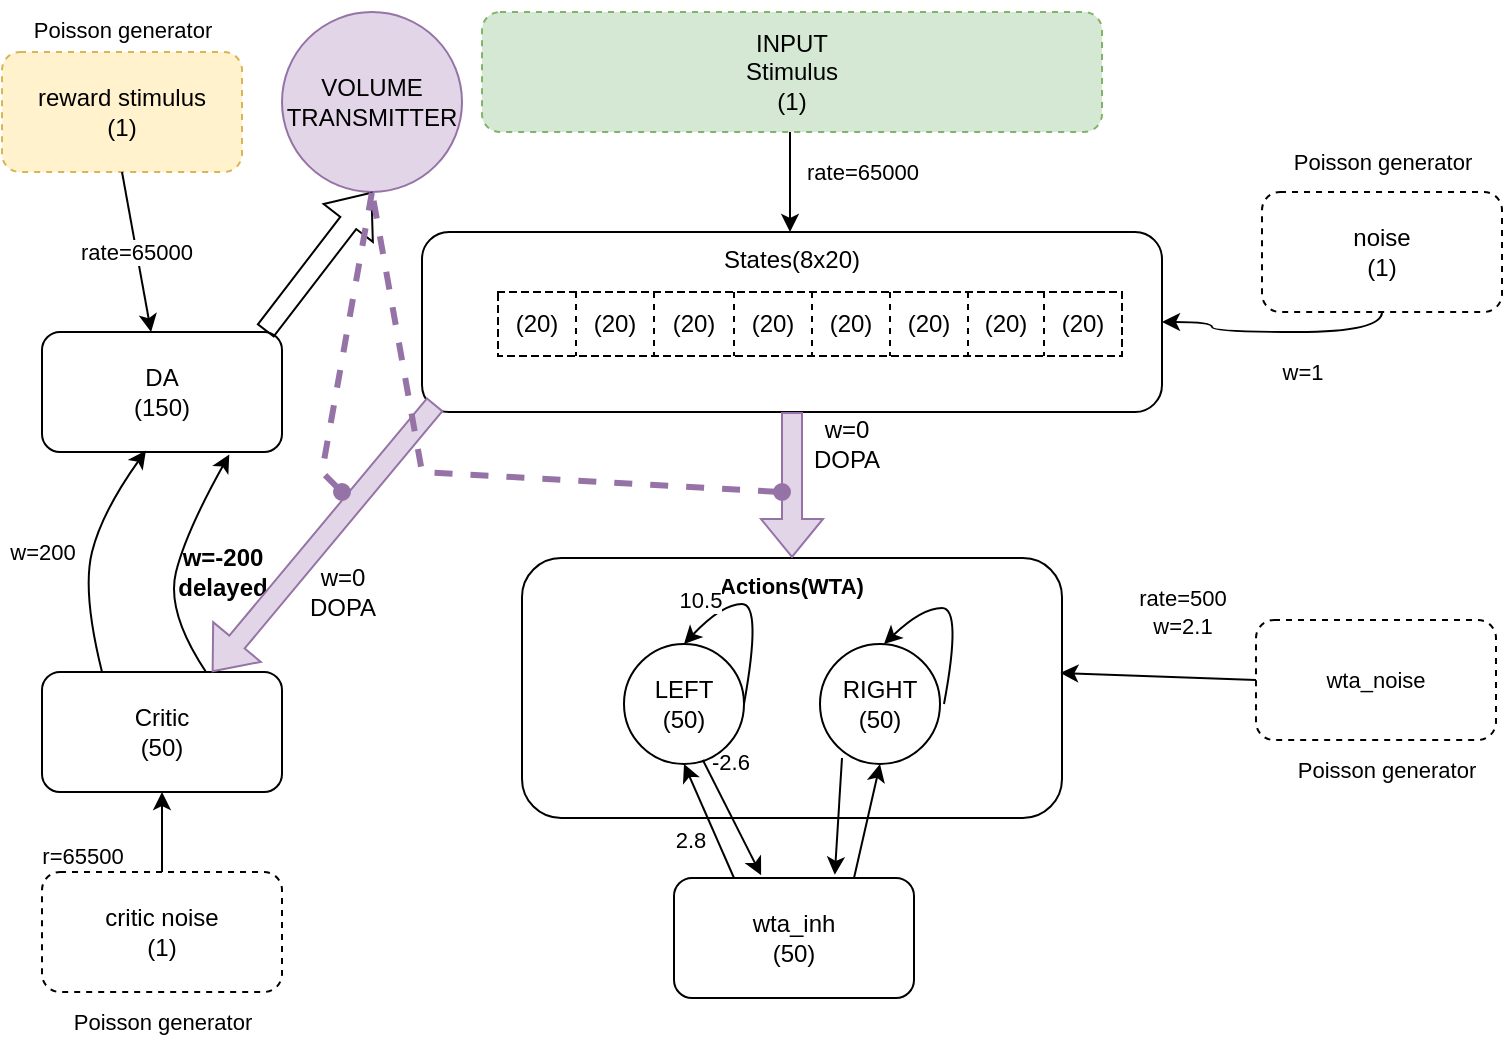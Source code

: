 <mxfile version="21.1.6" type="device">
  <diagram id="TqJKKpAt_f0XUR_mfn19" name="Page-1">
    <mxGraphModel dx="1050" dy="523" grid="1" gridSize="10" guides="1" tooltips="1" connect="1" arrows="1" fold="1" page="1" pageScale="1" pageWidth="827" pageHeight="1169" math="0" shadow="0">
      <root>
        <mxCell id="0" />
        <mxCell id="1" parent="0" />
        <mxCell id="GTqaI5zs6q6qDNkmL9B8-1" value="States(8x20)" style="rounded=1;whiteSpace=wrap;html=1;verticalAlign=top;" parent="1" vertex="1">
          <mxGeometry x="220" y="140" width="370" height="90" as="geometry" />
        </mxCell>
        <mxCell id="GTqaI5zs6q6qDNkmL9B8-18" value="" style="shape=table;html=1;whiteSpace=wrap;startSize=0;container=1;collapsible=0;childLayout=tableLayout;swimlaneLine=1;dashed=1;" parent="1" vertex="1">
          <mxGeometry x="258" y="170" width="312" height="32" as="geometry" />
        </mxCell>
        <mxCell id="GTqaI5zs6q6qDNkmL9B8-19" value="" style="shape=tableRow;horizontal=0;startSize=0;swimlaneHead=0;swimlaneBody=0;top=0;left=0;bottom=0;right=0;collapsible=0;dropTarget=0;fillColor=none;points=[[0,0.5],[1,0.5]];portConstraint=eastwest;" parent="GTqaI5zs6q6qDNkmL9B8-18" vertex="1">
          <mxGeometry width="312" height="32" as="geometry" />
        </mxCell>
        <mxCell id="ciOblWD0qd0sDOg3PJlo-4" value="(20)" style="shape=partialRectangle;html=1;whiteSpace=wrap;connectable=0;fillColor=none;top=0;left=0;bottom=0;right=0;overflow=hidden;" vertex="1" parent="GTqaI5zs6q6qDNkmL9B8-19">
          <mxGeometry width="39" height="32" as="geometry">
            <mxRectangle width="39" height="32" as="alternateBounds" />
          </mxGeometry>
        </mxCell>
        <mxCell id="ciOblWD0qd0sDOg3PJlo-5" value="(20)" style="shape=partialRectangle;html=1;whiteSpace=wrap;connectable=0;fillColor=none;top=0;left=0;bottom=0;right=0;overflow=hidden;" vertex="1" parent="GTqaI5zs6q6qDNkmL9B8-19">
          <mxGeometry x="39" width="39" height="32" as="geometry">
            <mxRectangle width="39" height="32" as="alternateBounds" />
          </mxGeometry>
        </mxCell>
        <mxCell id="ciOblWD0qd0sDOg3PJlo-6" value="(20)" style="shape=partialRectangle;html=1;whiteSpace=wrap;connectable=0;fillColor=none;top=0;left=0;bottom=0;right=0;overflow=hidden;" vertex="1" parent="GTqaI5zs6q6qDNkmL9B8-19">
          <mxGeometry x="78" width="40" height="32" as="geometry">
            <mxRectangle width="40" height="32" as="alternateBounds" />
          </mxGeometry>
        </mxCell>
        <mxCell id="ciOblWD0qd0sDOg3PJlo-3" value="(20)" style="shape=partialRectangle;html=1;whiteSpace=wrap;connectable=0;fillColor=none;top=0;left=0;bottom=0;right=0;overflow=hidden;" vertex="1" parent="GTqaI5zs6q6qDNkmL9B8-19">
          <mxGeometry x="118" width="39" height="32" as="geometry">
            <mxRectangle width="39" height="32" as="alternateBounds" />
          </mxGeometry>
        </mxCell>
        <mxCell id="GTqaI5zs6q6qDNkmL9B8-20" value="(20)" style="shape=partialRectangle;html=1;whiteSpace=wrap;connectable=0;fillColor=none;top=0;left=0;bottom=0;right=0;overflow=hidden;" parent="GTqaI5zs6q6qDNkmL9B8-19" vertex="1">
          <mxGeometry x="157" width="39" height="32" as="geometry">
            <mxRectangle width="39" height="32" as="alternateBounds" />
          </mxGeometry>
        </mxCell>
        <mxCell id="GTqaI5zs6q6qDNkmL9B8-21" value="(20)" style="shape=partialRectangle;html=1;whiteSpace=wrap;connectable=0;fillColor=none;top=0;left=0;bottom=0;right=0;overflow=hidden;" parent="GTqaI5zs6q6qDNkmL9B8-19" vertex="1">
          <mxGeometry x="196" width="39" height="32" as="geometry">
            <mxRectangle width="39" height="32" as="alternateBounds" />
          </mxGeometry>
        </mxCell>
        <mxCell id="GTqaI5zs6q6qDNkmL9B8-22" value="(20)" style="shape=partialRectangle;html=1;whiteSpace=wrap;connectable=0;fillColor=none;top=0;left=0;bottom=0;right=0;overflow=hidden;" parent="GTqaI5zs6q6qDNkmL9B8-19" vertex="1">
          <mxGeometry x="235" width="38" height="32" as="geometry">
            <mxRectangle width="38" height="32" as="alternateBounds" />
          </mxGeometry>
        </mxCell>
        <mxCell id="GTqaI5zs6q6qDNkmL9B8-44" value="(20)" style="shape=partialRectangle;html=1;whiteSpace=wrap;connectable=0;fillColor=none;top=0;left=0;bottom=0;right=0;overflow=hidden;" parent="GTqaI5zs6q6qDNkmL9B8-19" vertex="1">
          <mxGeometry x="273" width="39" height="32" as="geometry">
            <mxRectangle width="39" height="32" as="alternateBounds" />
          </mxGeometry>
        </mxCell>
        <mxCell id="GTqaI5zs6q6qDNkmL9B8-52" value="noise&lt;br&gt;(1)" style="rounded=1;whiteSpace=wrap;html=1;dashed=1;" parent="1" vertex="1">
          <mxGeometry x="640" y="120" width="120" height="60" as="geometry" />
        </mxCell>
        <mxCell id="GTqaI5zs6q6qDNkmL9B8-56" value="&lt;span style=&quot;color: rgb(0, 0, 0); font-family: Helvetica; font-size: 11px; font-style: normal; font-variant-ligatures: normal; font-variant-caps: normal; font-weight: 400; letter-spacing: normal; orphans: 2; text-align: center; text-indent: 0px; text-transform: none; widows: 2; word-spacing: 0px; -webkit-text-stroke-width: 0px; text-decoration-thickness: initial; text-decoration-style: initial; text-decoration-color: initial; float: none; display: inline !important;&quot;&gt;rate=65000&lt;/span&gt;" style="rounded=1;orthogonalLoop=1;jettySize=auto;html=1;entryX=0.5;entryY=0;entryDx=0;entryDy=0;labelBackgroundColor=none;" parent="1" edge="1">
          <mxGeometry x="-0.2" y="36" relative="1" as="geometry">
            <mxPoint x="404" y="90" as="sourcePoint" />
            <mxPoint x="404" y="140" as="targetPoint" />
            <mxPoint as="offset" />
          </mxGeometry>
        </mxCell>
        <mxCell id="GTqaI5zs6q6qDNkmL9B8-55" value="INPUT&lt;br&gt;Stimulus&lt;br&gt;(1)" style="rounded=1;whiteSpace=wrap;html=1;dashed=1;fillColor=#d5e8d4;strokeColor=#82b366;" parent="1" vertex="1">
          <mxGeometry x="250" y="30" width="310" height="60" as="geometry" />
        </mxCell>
        <mxCell id="GTqaI5zs6q6qDNkmL9B8-58" value="reward stimulus&lt;br&gt;(1)" style="rounded=1;whiteSpace=wrap;html=1;dashed=1;fillColor=#fff2cc;strokeColor=#d6b656;" parent="1" vertex="1">
          <mxGeometry x="10" y="50" width="120" height="60" as="geometry" />
        </mxCell>
        <mxCell id="GTqaI5zs6q6qDNkmL9B8-59" value="DA&lt;br&gt;(150)" style="rounded=1;whiteSpace=wrap;html=1;" parent="1" vertex="1">
          <mxGeometry x="30" y="190" width="120" height="60" as="geometry" />
        </mxCell>
        <mxCell id="GTqaI5zs6q6qDNkmL9B8-60" value="VOLUME&lt;br&gt;TRANSMITTER" style="ellipse;whiteSpace=wrap;html=1;aspect=fixed;fillColor=#e1d5e7;strokeColor=#9673a6;" parent="1" vertex="1">
          <mxGeometry x="150" y="30" width="90" height="90" as="geometry" />
        </mxCell>
        <mxCell id="GTqaI5zs6q6qDNkmL9B8-61" value="Critic&lt;br&gt;(50)" style="rounded=1;whiteSpace=wrap;html=1;" parent="1" vertex="1">
          <mxGeometry x="30" y="360" width="120" height="60" as="geometry" />
        </mxCell>
        <mxCell id="GTqaI5zs6q6qDNkmL9B8-62" value="critic noise&lt;br&gt;(1)" style="rounded=1;whiteSpace=wrap;html=1;dashed=1;" parent="1" vertex="1">
          <mxGeometry x="30" y="460" width="120" height="60" as="geometry" />
        </mxCell>
        <mxCell id="GTqaI5zs6q6qDNkmL9B8-63" value="&lt;font size=&quot;1&quot; style=&quot;&quot;&gt;&lt;b style=&quot;font-size: 11px;&quot;&gt;Actions(WTA)&lt;/b&gt;&lt;/font&gt;" style="rounded=1;whiteSpace=wrap;html=1;verticalAlign=top;" parent="1" vertex="1">
          <mxGeometry x="270" y="303" width="270" height="130" as="geometry" />
        </mxCell>
        <mxCell id="GTqaI5zs6q6qDNkmL9B8-64" value="LEFT&lt;br&gt;(50)" style="ellipse;whiteSpace=wrap;html=1;aspect=fixed;verticalAlign=middle;" parent="1" vertex="1">
          <mxGeometry x="321" y="346" width="60" height="60" as="geometry" />
        </mxCell>
        <mxCell id="GTqaI5zs6q6qDNkmL9B8-67" value="RIGHT&lt;br&gt;(50)" style="ellipse;whiteSpace=wrap;html=1;aspect=fixed;verticalAlign=middle;" parent="1" vertex="1">
          <mxGeometry x="419" y="346" width="60" height="60" as="geometry" />
        </mxCell>
        <mxCell id="GTqaI5zs6q6qDNkmL9B8-71" value="" style="curved=1;endArrow=classic;html=1;rounded=0;exitX=1;exitY=0.5;exitDx=0;exitDy=0;entryX=0.5;entryY=0;entryDx=0;entryDy=0;" parent="1" source="GTqaI5zs6q6qDNkmL9B8-64" target="GTqaI5zs6q6qDNkmL9B8-64" edge="1">
          <mxGeometry width="50" height="50" relative="1" as="geometry">
            <mxPoint x="356" y="335" as="sourcePoint" />
            <mxPoint x="406" y="285" as="targetPoint" />
            <Array as="points">
              <mxPoint x="390" y="326" />
              <mxPoint x="370" y="326" />
            </Array>
          </mxGeometry>
        </mxCell>
        <mxCell id="GTqaI5zs6q6qDNkmL9B8-72" value="10.5" style="edgeLabel;html=1;align=center;verticalAlign=middle;resizable=0;points=[];" parent="GTqaI5zs6q6qDNkmL9B8-71" vertex="1" connectable="0">
          <mxGeometry x="-0.171" y="2" relative="1" as="geometry">
            <mxPoint x="-28" y="-12" as="offset" />
          </mxGeometry>
        </mxCell>
        <mxCell id="GTqaI5zs6q6qDNkmL9B8-77" value="" style="curved=1;endArrow=classic;html=1;rounded=0;" parent="1" edge="1">
          <mxGeometry width="50" height="50" relative="1" as="geometry">
            <mxPoint x="481" y="376" as="sourcePoint" />
            <mxPoint x="451" y="346" as="targetPoint" />
            <Array as="points">
              <mxPoint x="490" y="328" />
              <mxPoint x="470" y="328" />
            </Array>
          </mxGeometry>
        </mxCell>
        <mxCell id="GTqaI5zs6q6qDNkmL9B8-81" value="wta_inh&lt;br&gt;(50)" style="rounded=1;whiteSpace=wrap;html=1;" parent="1" vertex="1">
          <mxGeometry x="346" y="463" width="120" height="60" as="geometry" />
        </mxCell>
        <mxCell id="GTqaI5zs6q6qDNkmL9B8-84" value="2.8" style="endArrow=classic;html=1;rounded=0;exitX=0.25;exitY=0;exitDx=0;exitDy=0;entryX=0.5;entryY=1;entryDx=0;entryDy=0;labelBackgroundColor=none;" parent="1" source="GTqaI5zs6q6qDNkmL9B8-81" target="GTqaI5zs6q6qDNkmL9B8-64" edge="1">
          <mxGeometry x="-0.138" y="12" width="50" height="50" relative="1" as="geometry">
            <mxPoint x="400" y="323" as="sourcePoint" />
            <mxPoint x="450" y="273" as="targetPoint" />
            <mxPoint y="1" as="offset" />
          </mxGeometry>
        </mxCell>
        <mxCell id="GTqaI5zs6q6qDNkmL9B8-86" value="" style="endArrow=classic;html=1;rounded=0;exitX=0.75;exitY=0;exitDx=0;exitDy=0;entryX=0.5;entryY=1;entryDx=0;entryDy=0;" parent="1" source="GTqaI5zs6q6qDNkmL9B8-81" target="GTqaI5zs6q6qDNkmL9B8-67" edge="1">
          <mxGeometry width="50" height="50" relative="1" as="geometry">
            <mxPoint x="370" y="463" as="sourcePoint" />
            <mxPoint x="361" y="403" as="targetPoint" />
          </mxGeometry>
        </mxCell>
        <mxCell id="GTqaI5zs6q6qDNkmL9B8-88" value="" style="endArrow=classic;html=1;rounded=0;exitX=0.657;exitY=0.967;exitDx=0;exitDy=0;exitPerimeter=0;entryX=0.363;entryY=-0.023;entryDx=0;entryDy=0;entryPerimeter=0;" parent="1" source="GTqaI5zs6q6qDNkmL9B8-64" target="GTqaI5zs6q6qDNkmL9B8-81" edge="1">
          <mxGeometry width="50" height="50" relative="1" as="geometry">
            <mxPoint x="400" y="323" as="sourcePoint" />
            <mxPoint x="450" y="273" as="targetPoint" />
          </mxGeometry>
        </mxCell>
        <mxCell id="GTqaI5zs6q6qDNkmL9B8-100" value="-2.6" style="edgeLabel;html=1;align=center;verticalAlign=middle;resizable=0;points=[];fontSize=11;labelBackgroundColor=none;" parent="GTqaI5zs6q6qDNkmL9B8-88" vertex="1" connectable="0">
          <mxGeometry x="-0.531" y="3" relative="1" as="geometry">
            <mxPoint x="4" y="-11" as="offset" />
          </mxGeometry>
        </mxCell>
        <mxCell id="GTqaI5zs6q6qDNkmL9B8-90" value="" style="endArrow=classic;html=1;rounded=0;entryX=0.67;entryY=-0.027;entryDx=0;entryDy=0;entryPerimeter=0;" parent="1" target="GTqaI5zs6q6qDNkmL9B8-81" edge="1">
          <mxGeometry width="50" height="50" relative="1" as="geometry">
            <mxPoint x="430" y="403" as="sourcePoint" />
            <mxPoint x="381.64" y="462.22" as="targetPoint" />
          </mxGeometry>
        </mxCell>
        <mxCell id="GTqaI5zs6q6qDNkmL9B8-92" value="r=65500" style="endArrow=classic;html=1;rounded=0;entryX=0.5;entryY=1;entryDx=0;entryDy=0;exitX=0.5;exitY=0;exitDx=0;exitDy=0;labelBackgroundColor=none;" parent="1" source="GTqaI5zs6q6qDNkmL9B8-62" target="GTqaI5zs6q6qDNkmL9B8-61" edge="1">
          <mxGeometry x="-0.6" y="40" width="50" height="50" relative="1" as="geometry">
            <mxPoint x="390" y="470" as="sourcePoint" />
            <mxPoint x="440" y="420" as="targetPoint" />
            <mxPoint as="offset" />
          </mxGeometry>
        </mxCell>
        <mxCell id="GTqaI5zs6q6qDNkmL9B8-93" value="" style="shape=flexArrow;endArrow=classic;html=1;rounded=0;exitX=0.93;exitY=-0.007;exitDx=0;exitDy=0;entryX=0.5;entryY=1;entryDx=0;entryDy=0;exitPerimeter=0;" parent="1" source="GTqaI5zs6q6qDNkmL9B8-59" target="GTqaI5zs6q6qDNkmL9B8-60" edge="1">
          <mxGeometry width="50" height="50" relative="1" as="geometry">
            <mxPoint x="390" y="430" as="sourcePoint" />
            <mxPoint x="130" y="170" as="targetPoint" />
          </mxGeometry>
        </mxCell>
        <mxCell id="GTqaI5zs6q6qDNkmL9B8-94" value="rate=65000" style="endArrow=classic;html=1;rounded=0;exitX=0.5;exitY=1;exitDx=0;exitDy=0;" parent="1" source="GTqaI5zs6q6qDNkmL9B8-58" target="GTqaI5zs6q6qDNkmL9B8-59" edge="1">
          <mxGeometry width="50" height="50" relative="1" as="geometry">
            <mxPoint x="390" y="330" as="sourcePoint" />
            <mxPoint x="440" y="280" as="targetPoint" />
          </mxGeometry>
        </mxCell>
        <mxCell id="GTqaI5zs6q6qDNkmL9B8-96" value="w=200" style="curved=1;endArrow=classic;html=1;rounded=0;exitX=0.25;exitY=0;exitDx=0;exitDy=0;entryX=0.433;entryY=0.987;entryDx=0;entryDy=0;entryPerimeter=0;labelBackgroundColor=none;" parent="1" source="GTqaI5zs6q6qDNkmL9B8-61" target="GTqaI5zs6q6qDNkmL9B8-59" edge="1">
          <mxGeometry x="-0.072" y="24" width="50" height="50" relative="1" as="geometry">
            <mxPoint x="60" y="330" as="sourcePoint" />
            <mxPoint x="110" y="280" as="targetPoint" />
            <Array as="points">
              <mxPoint x="50" y="320" />
              <mxPoint x="60" y="280" />
            </Array>
            <mxPoint as="offset" />
          </mxGeometry>
        </mxCell>
        <mxCell id="GTqaI5zs6q6qDNkmL9B8-97" value="w=-200&lt;br style=&quot;font-size: 12px;&quot;&gt;delayed" style="curved=1;endArrow=classic;html=1;rounded=0;exitX=0.5;exitY=0;exitDx=0;exitDy=0;entryX=0.597;entryY=1.02;entryDx=0;entryDy=0;entryPerimeter=0;fontStyle=1;fontSize=12;labelBackgroundColor=none;" parent="1" edge="1">
          <mxGeometry x="0.023" y="-22" width="50" height="50" relative="1" as="geometry">
            <mxPoint x="112" y="360" as="sourcePoint" />
            <mxPoint x="123.64" y="251.2" as="targetPoint" />
            <Array as="points">
              <mxPoint x="92" y="330" />
              <mxPoint x="102" y="290" />
            </Array>
            <mxPoint as="offset" />
          </mxGeometry>
        </mxCell>
        <mxCell id="GTqaI5zs6q6qDNkmL9B8-98" value="w=0&lt;br&gt;DOPA" style="shape=flexArrow;endArrow=classic;html=1;rounded=0;fontSize=12;entryX=0.5;entryY=0;entryDx=0;entryDy=0;fillColor=#e1d5e7;strokeColor=#9673a6;labelBackgroundColor=none;exitX=0.5;exitY=1;exitDx=0;exitDy=0;" parent="1" target="GTqaI5zs6q6qDNkmL9B8-63" edge="1" source="GTqaI5zs6q6qDNkmL9B8-1">
          <mxGeometry x="-0.572" y="27" width="50" height="50" relative="1" as="geometry">
            <mxPoint x="390" y="330" as="sourcePoint" />
            <mxPoint x="440" y="260" as="targetPoint" />
            <mxPoint as="offset" />
          </mxGeometry>
        </mxCell>
        <mxCell id="GTqaI5zs6q6qDNkmL9B8-99" value="w=0&lt;br&gt;DOPA" style="shape=flexArrow;endArrow=classic;html=1;rounded=0;fontSize=12;fillColor=#e1d5e7;strokeColor=#9673a6;exitX=0.018;exitY=0.956;exitDx=0;exitDy=0;exitPerimeter=0;labelBackgroundColor=none;" parent="1" source="GTqaI5zs6q6qDNkmL9B8-1" target="GTqaI5zs6q6qDNkmL9B8-61" edge="1">
          <mxGeometry x="0.17" y="24" width="50" height="50" relative="1" as="geometry">
            <mxPoint x="400" y="340" as="sourcePoint" />
            <mxPoint x="400" y="420" as="targetPoint" />
            <mxPoint as="offset" />
          </mxGeometry>
        </mxCell>
        <mxCell id="GTqaI5zs6q6qDNkmL9B8-101" value="wta_noise" style="rounded=1;whiteSpace=wrap;html=1;fontSize=11;dashed=1;" parent="1" vertex="1">
          <mxGeometry x="637" y="334" width="120" height="60" as="geometry" />
        </mxCell>
        <mxCell id="GTqaI5zs6q6qDNkmL9B8-102" value="rate=500&lt;br&gt;w=2.1" style="endArrow=classic;html=1;rounded=0;fontSize=11;exitX=0;exitY=0.5;exitDx=0;exitDy=0;entryX=0.997;entryY=0.442;entryDx=0;entryDy=0;entryPerimeter=0;labelBackgroundColor=none;" parent="1" target="GTqaI5zs6q6qDNkmL9B8-63" edge="1" source="GTqaI5zs6q6qDNkmL9B8-101">
          <mxGeometry x="-0.219" y="-33" width="50" height="50" relative="1" as="geometry">
            <mxPoint x="723.44" y="332.42" as="sourcePoint" />
            <mxPoint x="625.15" y="285" as="targetPoint" />
            <mxPoint as="offset" />
          </mxGeometry>
        </mxCell>
        <mxCell id="GTqaI5zs6q6qDNkmL9B8-105" value="w=1" style="endArrow=classic;html=1;fontSize=11;exitX=0.5;exitY=1;exitDx=0;exitDy=0;labelBackgroundColor=none;edgeStyle=orthogonalEdgeStyle;curved=1;entryX=1;entryY=0.5;entryDx=0;entryDy=0;" parent="1" source="GTqaI5zs6q6qDNkmL9B8-52" target="GTqaI5zs6q6qDNkmL9B8-1" edge="1">
          <mxGeometry x="-0.2" y="20" width="50" height="50" relative="1" as="geometry">
            <mxPoint x="390" y="310" as="sourcePoint" />
            <mxPoint x="450" y="140" as="targetPoint" />
            <mxPoint as="offset" />
          </mxGeometry>
        </mxCell>
        <mxCell id="GTqaI5zs6q6qDNkmL9B8-107" value="Poisson generator" style="text;html=1;align=center;verticalAlign=middle;resizable=0;points=[];autosize=1;strokeColor=none;fillColor=none;fontSize=11;" parent="1" vertex="1">
          <mxGeometry x="645" y="90" width="110" height="30" as="geometry" />
        </mxCell>
        <mxCell id="GTqaI5zs6q6qDNkmL9B8-108" value="Poisson generator" style="text;html=1;align=center;verticalAlign=middle;resizable=0;points=[];autosize=1;strokeColor=none;fillColor=none;fontSize=11;" parent="1" vertex="1">
          <mxGeometry x="35" y="520" width="110" height="30" as="geometry" />
        </mxCell>
        <mxCell id="GTqaI5zs6q6qDNkmL9B8-109" value="Poisson generator" style="text;html=1;align=center;verticalAlign=middle;resizable=0;points=[];autosize=1;strokeColor=none;fillColor=none;fontSize=11;" parent="1" vertex="1">
          <mxGeometry x="15" y="24" width="110" height="30" as="geometry" />
        </mxCell>
        <mxCell id="GTqaI5zs6q6qDNkmL9B8-110" value="Poisson generator" style="text;html=1;align=center;verticalAlign=middle;resizable=0;points=[];autosize=1;strokeColor=none;fillColor=none;fontSize=11;" parent="1" vertex="1">
          <mxGeometry x="647" y="394" width="110" height="30" as="geometry" />
        </mxCell>
        <mxCell id="2" value="" style="endArrow=none;dashed=1;html=1;rounded=0;entryX=0.5;entryY=1;entryDx=0;entryDy=0;fillColor=#e1d5e7;strokeColor=#9673a6;strokeWidth=3;startArrow=oval;startFill=1;" parent="1" target="GTqaI5zs6q6qDNkmL9B8-60" edge="1">
          <mxGeometry width="50" height="50" relative="1" as="geometry">
            <mxPoint x="180" y="270" as="sourcePoint" />
            <mxPoint x="350" y="250" as="targetPoint" />
            <Array as="points">
              <mxPoint x="170" y="260" />
            </Array>
          </mxGeometry>
        </mxCell>
        <mxCell id="3" value="" style="endArrow=none;dashed=1;html=1;rounded=0;entryX=0.5;entryY=1;entryDx=0;entryDy=0;fillColor=#e1d5e7;strokeColor=#9673a6;strokeWidth=3;startArrow=oval;startFill=1;" parent="1" target="GTqaI5zs6q6qDNkmL9B8-60" edge="1">
          <mxGeometry width="50" height="50" relative="1" as="geometry">
            <mxPoint x="400" y="270" as="sourcePoint" />
            <mxPoint x="205" y="130" as="targetPoint" />
            <Array as="points">
              <mxPoint x="220" y="260" />
            </Array>
          </mxGeometry>
        </mxCell>
      </root>
    </mxGraphModel>
  </diagram>
</mxfile>
